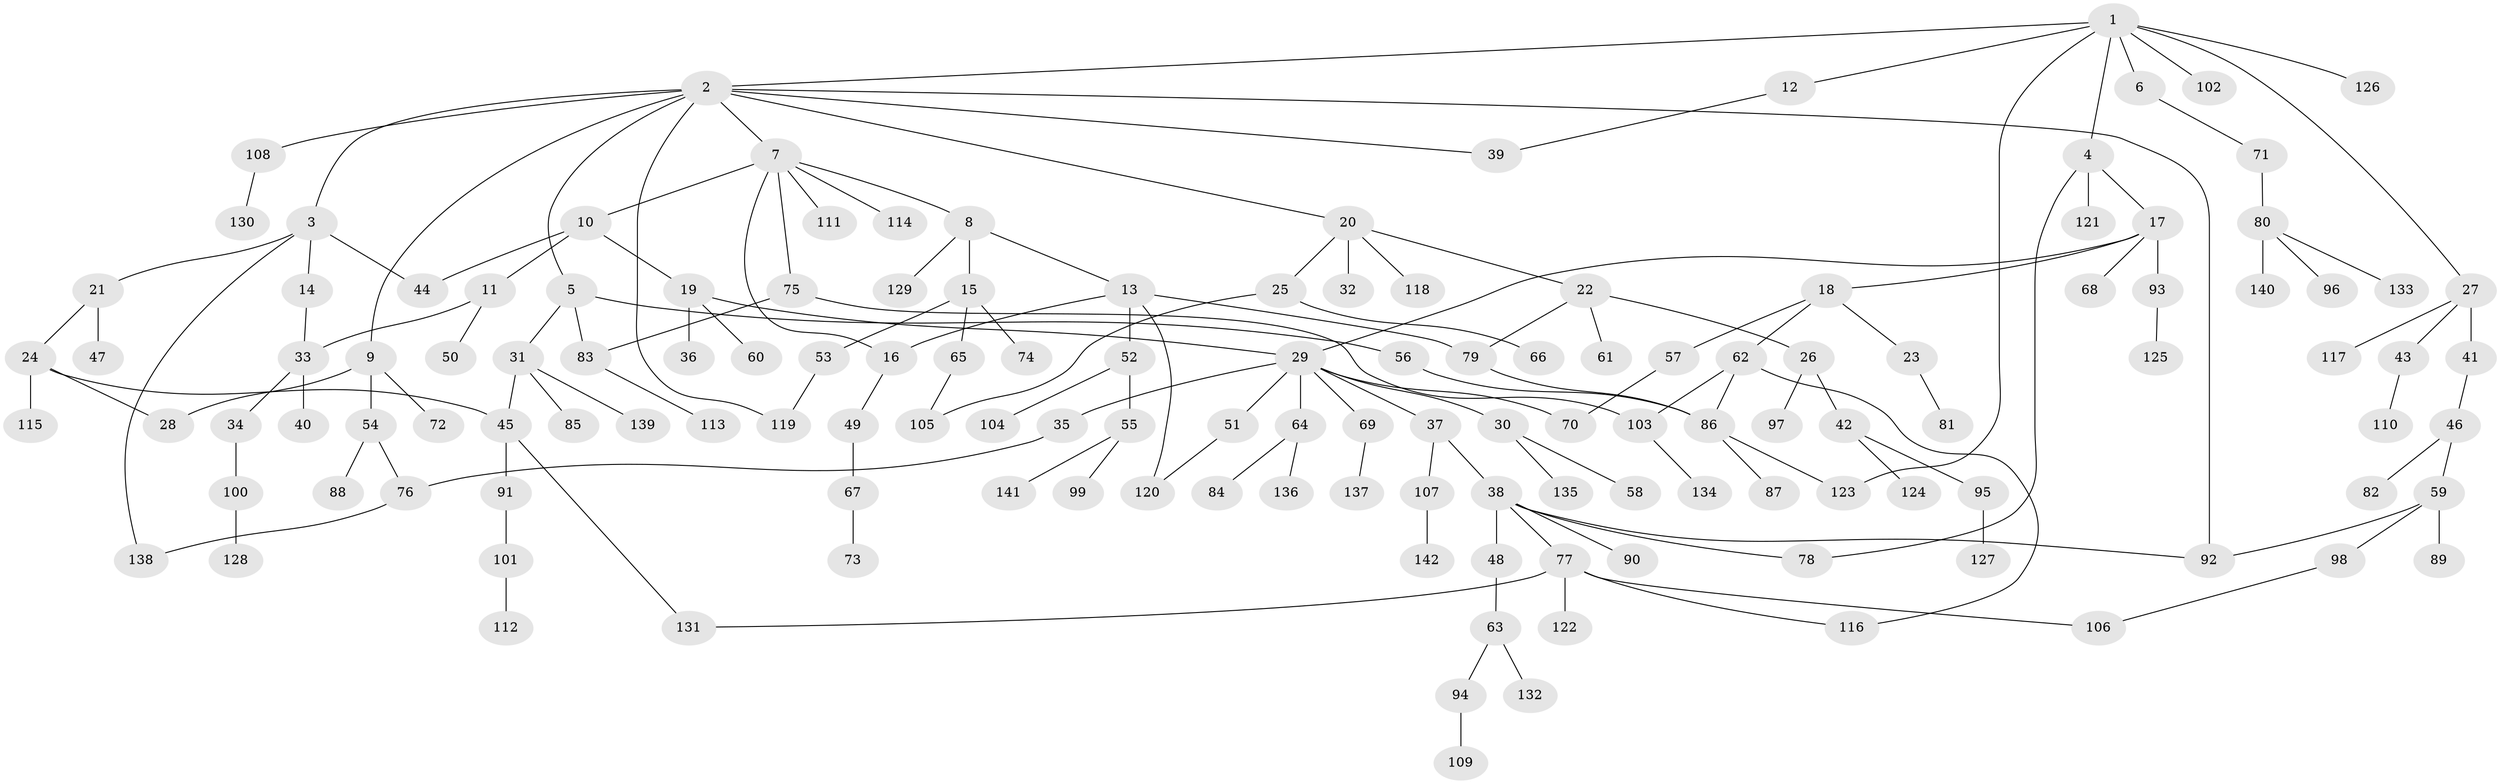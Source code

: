 // Generated by graph-tools (version 1.1) at 2025/49/03/09/25 03:49:19]
// undirected, 142 vertices, 166 edges
graph export_dot {
graph [start="1"]
  node [color=gray90,style=filled];
  1;
  2;
  3;
  4;
  5;
  6;
  7;
  8;
  9;
  10;
  11;
  12;
  13;
  14;
  15;
  16;
  17;
  18;
  19;
  20;
  21;
  22;
  23;
  24;
  25;
  26;
  27;
  28;
  29;
  30;
  31;
  32;
  33;
  34;
  35;
  36;
  37;
  38;
  39;
  40;
  41;
  42;
  43;
  44;
  45;
  46;
  47;
  48;
  49;
  50;
  51;
  52;
  53;
  54;
  55;
  56;
  57;
  58;
  59;
  60;
  61;
  62;
  63;
  64;
  65;
  66;
  67;
  68;
  69;
  70;
  71;
  72;
  73;
  74;
  75;
  76;
  77;
  78;
  79;
  80;
  81;
  82;
  83;
  84;
  85;
  86;
  87;
  88;
  89;
  90;
  91;
  92;
  93;
  94;
  95;
  96;
  97;
  98;
  99;
  100;
  101;
  102;
  103;
  104;
  105;
  106;
  107;
  108;
  109;
  110;
  111;
  112;
  113;
  114;
  115;
  116;
  117;
  118;
  119;
  120;
  121;
  122;
  123;
  124;
  125;
  126;
  127;
  128;
  129;
  130;
  131;
  132;
  133;
  134;
  135;
  136;
  137;
  138;
  139;
  140;
  141;
  142;
  1 -- 2;
  1 -- 4;
  1 -- 6;
  1 -- 12;
  1 -- 27;
  1 -- 102;
  1 -- 123;
  1 -- 126;
  2 -- 3;
  2 -- 5;
  2 -- 7;
  2 -- 9;
  2 -- 20;
  2 -- 39;
  2 -- 92;
  2 -- 108;
  2 -- 119;
  3 -- 14;
  3 -- 21;
  3 -- 44;
  3 -- 138;
  4 -- 17;
  4 -- 78;
  4 -- 121;
  5 -- 31;
  5 -- 56;
  5 -- 83;
  6 -- 71;
  7 -- 8;
  7 -- 10;
  7 -- 75;
  7 -- 111;
  7 -- 114;
  7 -- 16;
  8 -- 13;
  8 -- 15;
  8 -- 129;
  9 -- 28;
  9 -- 54;
  9 -- 72;
  10 -- 11;
  10 -- 19;
  10 -- 44;
  11 -- 33;
  11 -- 50;
  12 -- 39;
  13 -- 16;
  13 -- 52;
  13 -- 79;
  13 -- 120;
  14 -- 33;
  15 -- 53;
  15 -- 65;
  15 -- 74;
  16 -- 49;
  17 -- 18;
  17 -- 68;
  17 -- 93;
  17 -- 29;
  18 -- 23;
  18 -- 57;
  18 -- 62;
  19 -- 29;
  19 -- 36;
  19 -- 60;
  20 -- 22;
  20 -- 25;
  20 -- 32;
  20 -- 118;
  21 -- 24;
  21 -- 47;
  22 -- 26;
  22 -- 61;
  22 -- 79;
  23 -- 81;
  24 -- 115;
  24 -- 28;
  24 -- 45;
  25 -- 66;
  25 -- 105;
  26 -- 42;
  26 -- 97;
  27 -- 41;
  27 -- 43;
  27 -- 117;
  29 -- 30;
  29 -- 35;
  29 -- 37;
  29 -- 51;
  29 -- 64;
  29 -- 69;
  29 -- 70;
  30 -- 58;
  30 -- 135;
  31 -- 45;
  31 -- 85;
  31 -- 139;
  33 -- 34;
  33 -- 40;
  34 -- 100;
  35 -- 76;
  37 -- 38;
  37 -- 107;
  38 -- 48;
  38 -- 77;
  38 -- 90;
  38 -- 92;
  38 -- 78;
  41 -- 46;
  42 -- 95;
  42 -- 124;
  43 -- 110;
  45 -- 91;
  45 -- 131;
  46 -- 59;
  46 -- 82;
  48 -- 63;
  49 -- 67;
  51 -- 120;
  52 -- 55;
  52 -- 104;
  53 -- 119;
  54 -- 76;
  54 -- 88;
  55 -- 99;
  55 -- 141;
  56 -- 86;
  57 -- 70;
  59 -- 89;
  59 -- 98;
  59 -- 92;
  62 -- 116;
  62 -- 86;
  62 -- 103;
  63 -- 94;
  63 -- 132;
  64 -- 84;
  64 -- 136;
  65 -- 105;
  67 -- 73;
  69 -- 137;
  71 -- 80;
  75 -- 83;
  75 -- 103;
  76 -- 138;
  77 -- 106;
  77 -- 122;
  77 -- 116;
  77 -- 131;
  79 -- 86;
  80 -- 96;
  80 -- 133;
  80 -- 140;
  83 -- 113;
  86 -- 87;
  86 -- 123;
  91 -- 101;
  93 -- 125;
  94 -- 109;
  95 -- 127;
  98 -- 106;
  100 -- 128;
  101 -- 112;
  103 -- 134;
  107 -- 142;
  108 -- 130;
}
